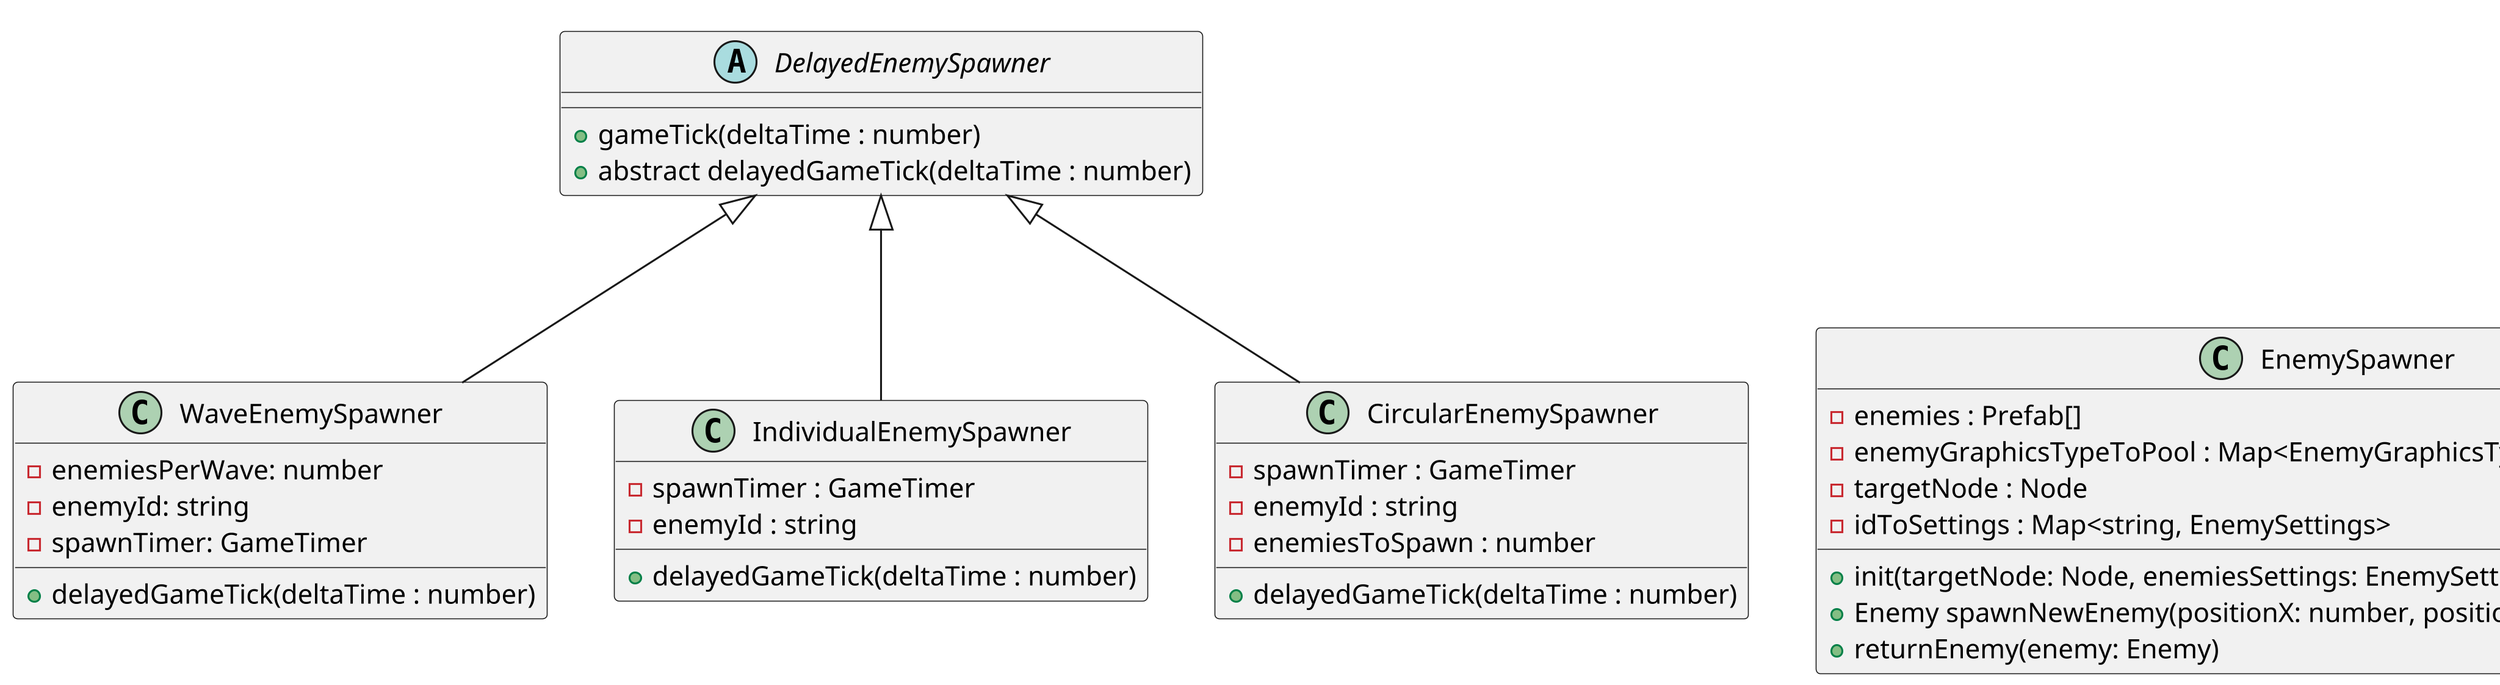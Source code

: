 @startuml ProjectileLauncher
skinparam dpi 300

abstract class DelayedEnemySpawner {
    +gameTick(deltaTime : number)
    +abstract delayedGameTick(deltaTime : number)
}

class WaveEnemySpawner {
    -enemiesPerWave: number
    -enemyId: string
    -spawnTimer: GameTimer
    +delayedGameTick(deltaTime : number)
}

class IndividualEnemySpawner {
    -spawnTimer : GameTimer
    -enemyId : string
    +delayedGameTick(deltaTime : number)
}

class CircularEnemySpawner {
    -spawnTimer : GameTimer
    -enemyId : string
    -enemiesToSpawn : number
    +delayedGameTick(deltaTime : number)
}

class EnemySpawner {
    -enemies : Prefab[]
    -enemyGraphicsTypeToPool : Map<EnemyGraphicsType, ObjectPool<Enemy>>
    -targetNode : Node
    -idToSettings : Map<string, EnemySettings>

    +init(targetNode: Node, enemiesSettings: EnemySettings[])
    +Enemy spawnNewEnemy(positionX: number, positionY: number, id: string)
    +returnEnemy(enemy: Enemy)
}

enum EnemyMovementType {
    Follow,
    PeriodicFollow,
    Launch
}

class EnemyManager {
    -enemySpawner : EnemySpawner
    -movementTypeToMover: Map<EnemyMovementType, IEnemyMover>
    -spawners : DelayedEnemySpawner[]
    +init(targetNode: Node, settings: EnemyManagerSettings)
    +gameTick(deltaTime: number)
}


DelayedEnemySpawner <|-- WaveEnemySpawner
DelayedEnemySpawner <|-- IndividualEnemySpawner
DelayedEnemySpawner <|-- CircularEnemySpawner

Component <|-- EnemySpawner
Component <|-- EnemyManager

@enduml